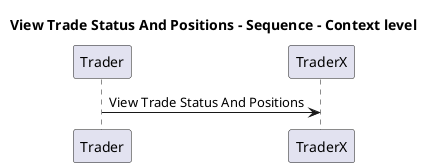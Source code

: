@startuml

title View Trade Status And Positions - Sequence - Context level

participant "Trader" as TraderX.Actors.Trader
participant "TraderX" as TraderX.SoftwareSystems.TraderX

TraderX.Actors.Trader -> TraderX.SoftwareSystems.TraderX : View Trade Status And Positions


@enduml
